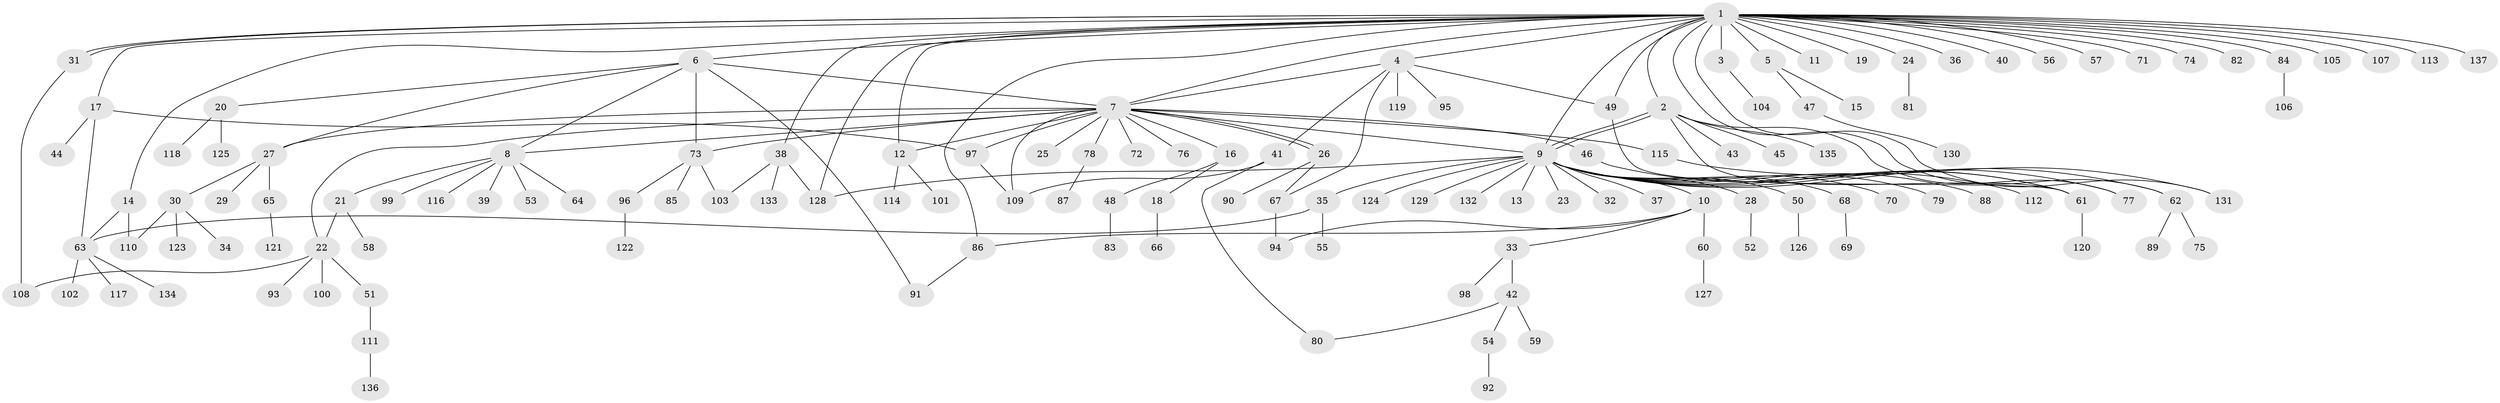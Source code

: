 // Generated by graph-tools (version 1.1) at 2025/14/03/09/25 04:14:28]
// undirected, 137 vertices, 170 edges
graph export_dot {
graph [start="1"]
  node [color=gray90,style=filled];
  1;
  2;
  3;
  4;
  5;
  6;
  7;
  8;
  9;
  10;
  11;
  12;
  13;
  14;
  15;
  16;
  17;
  18;
  19;
  20;
  21;
  22;
  23;
  24;
  25;
  26;
  27;
  28;
  29;
  30;
  31;
  32;
  33;
  34;
  35;
  36;
  37;
  38;
  39;
  40;
  41;
  42;
  43;
  44;
  45;
  46;
  47;
  48;
  49;
  50;
  51;
  52;
  53;
  54;
  55;
  56;
  57;
  58;
  59;
  60;
  61;
  62;
  63;
  64;
  65;
  66;
  67;
  68;
  69;
  70;
  71;
  72;
  73;
  74;
  75;
  76;
  77;
  78;
  79;
  80;
  81;
  82;
  83;
  84;
  85;
  86;
  87;
  88;
  89;
  90;
  91;
  92;
  93;
  94;
  95;
  96;
  97;
  98;
  99;
  100;
  101;
  102;
  103;
  104;
  105;
  106;
  107;
  108;
  109;
  110;
  111;
  112;
  113;
  114;
  115;
  116;
  117;
  118;
  119;
  120;
  121;
  122;
  123;
  124;
  125;
  126;
  127;
  128;
  129;
  130;
  131;
  132;
  133;
  134;
  135;
  136;
  137;
  1 -- 2;
  1 -- 3;
  1 -- 4;
  1 -- 5;
  1 -- 6;
  1 -- 7;
  1 -- 9;
  1 -- 11;
  1 -- 12;
  1 -- 14;
  1 -- 17;
  1 -- 19;
  1 -- 24;
  1 -- 31;
  1 -- 31;
  1 -- 36;
  1 -- 38;
  1 -- 40;
  1 -- 49;
  1 -- 56;
  1 -- 57;
  1 -- 62;
  1 -- 71;
  1 -- 74;
  1 -- 82;
  1 -- 84;
  1 -- 86;
  1 -- 105;
  1 -- 107;
  1 -- 113;
  1 -- 128;
  1 -- 131;
  1 -- 137;
  2 -- 9;
  2 -- 9;
  2 -- 43;
  2 -- 45;
  2 -- 61;
  2 -- 77;
  2 -- 135;
  3 -- 104;
  4 -- 7;
  4 -- 41;
  4 -- 49;
  4 -- 67;
  4 -- 95;
  4 -- 119;
  5 -- 15;
  5 -- 47;
  6 -- 7;
  6 -- 8;
  6 -- 20;
  6 -- 27;
  6 -- 73;
  6 -- 91;
  7 -- 8;
  7 -- 9;
  7 -- 12;
  7 -- 16;
  7 -- 22;
  7 -- 25;
  7 -- 26;
  7 -- 26;
  7 -- 27;
  7 -- 46;
  7 -- 72;
  7 -- 73;
  7 -- 76;
  7 -- 78;
  7 -- 97;
  7 -- 109;
  7 -- 115;
  8 -- 21;
  8 -- 39;
  8 -- 53;
  8 -- 64;
  8 -- 99;
  8 -- 116;
  9 -- 10;
  9 -- 13;
  9 -- 23;
  9 -- 28;
  9 -- 32;
  9 -- 35;
  9 -- 37;
  9 -- 50;
  9 -- 61;
  9 -- 62;
  9 -- 68;
  9 -- 70;
  9 -- 77;
  9 -- 79;
  9 -- 88;
  9 -- 112;
  9 -- 124;
  9 -- 128;
  9 -- 129;
  9 -- 132;
  10 -- 33;
  10 -- 60;
  10 -- 86;
  10 -- 94;
  12 -- 101;
  12 -- 114;
  14 -- 63;
  14 -- 110;
  16 -- 18;
  16 -- 48;
  17 -- 44;
  17 -- 63;
  17 -- 97;
  18 -- 66;
  20 -- 118;
  20 -- 125;
  21 -- 22;
  21 -- 58;
  22 -- 51;
  22 -- 93;
  22 -- 100;
  22 -- 108;
  24 -- 81;
  26 -- 67;
  26 -- 90;
  27 -- 29;
  27 -- 30;
  27 -- 65;
  28 -- 52;
  30 -- 34;
  30 -- 110;
  30 -- 123;
  31 -- 108;
  33 -- 42;
  33 -- 98;
  35 -- 55;
  35 -- 63;
  38 -- 103;
  38 -- 128;
  38 -- 133;
  41 -- 80;
  41 -- 109;
  42 -- 54;
  42 -- 59;
  42 -- 80;
  46 -- 61;
  47 -- 130;
  48 -- 83;
  49 -- 61;
  50 -- 126;
  51 -- 111;
  54 -- 92;
  60 -- 127;
  61 -- 120;
  62 -- 75;
  62 -- 89;
  63 -- 102;
  63 -- 117;
  63 -- 134;
  65 -- 121;
  67 -- 94;
  68 -- 69;
  73 -- 85;
  73 -- 96;
  73 -- 103;
  78 -- 87;
  84 -- 106;
  86 -- 91;
  96 -- 122;
  97 -- 109;
  111 -- 136;
  115 -- 131;
}
